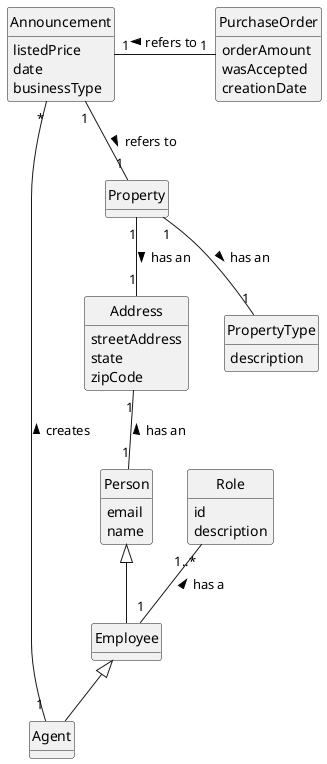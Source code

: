 @startuml
skinparam monochrome true
skinparam packageStyle rectangle
skinparam shadowing false


'left to right direction


hide circle
hide methods


class Employee{
}


class Property {
'    propertyType
}
class Person {
    email
    name
}


class Agent {

}

class Role{
id
description
}

class Address{
    streetAddress
    state
    zipCode
}

class PurchaseOrder {
    orderAmount
    wasAccepted
    creationDate
}

class Announcement {
    listedPrice
    date
    businessType
}

class PropertyType{
    description
}

Property "1" -- "1"  PropertyType : > has an
Property "1" -- "1"  Address : > has an
Address "1" -- "1"  Person : < has an

Person <|-- Employee
Employee <|-- Agent
Role "1..*" -- "1" Employee : < has a

Announcement  "1" - "1" PurchaseOrder : refers to <
Announcement "*" - "1" Agent : creates <
Announcement "1" -- "1" Property : refers to >



@enduml